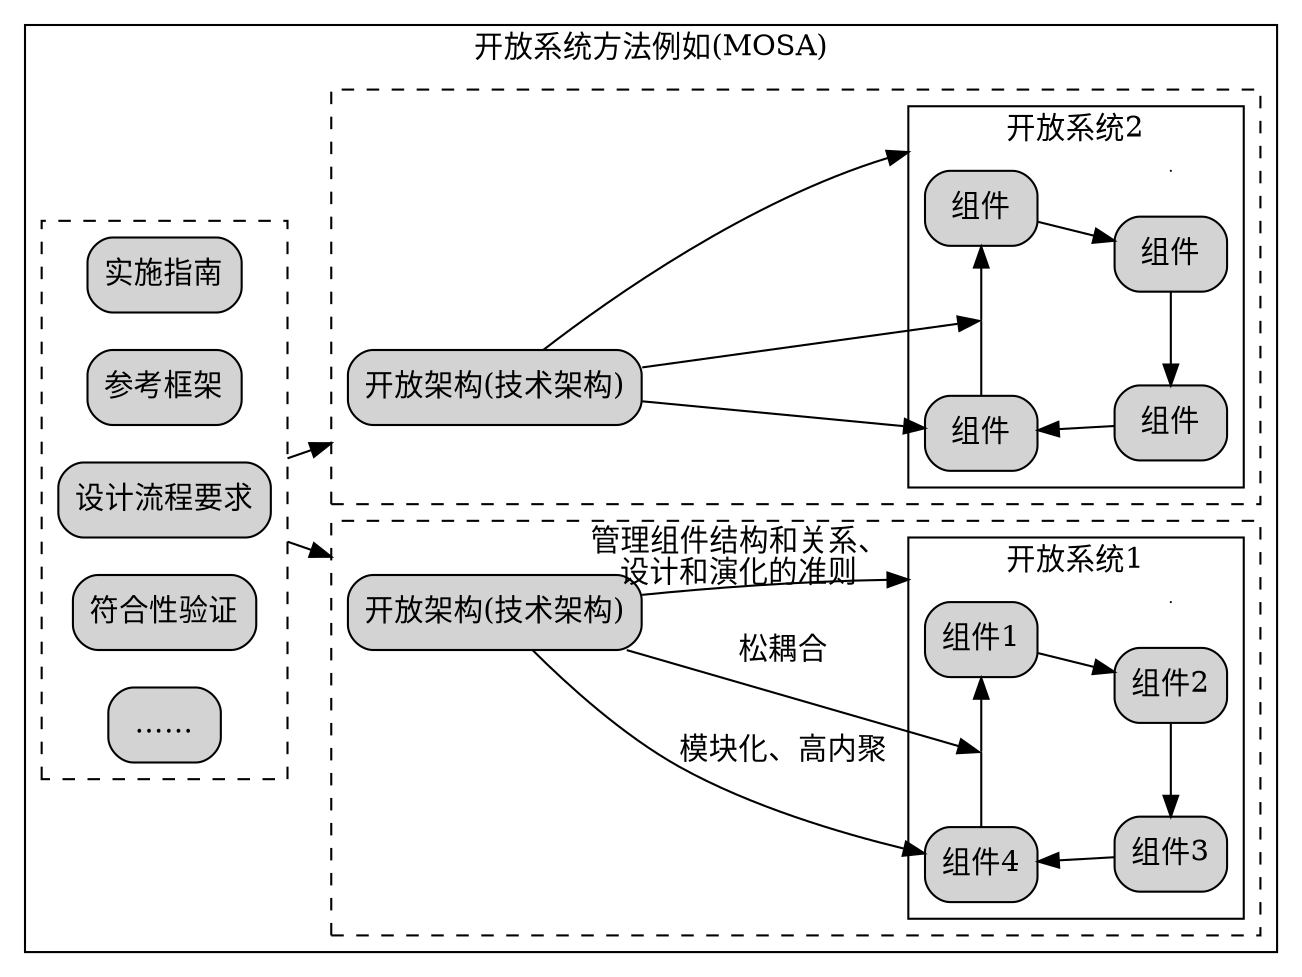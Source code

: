 digraph G {
  graph [rankdir=LR,compound=true];
  node [shape=box, style="rounded,filled"];

subgraph cluster_MOSA{
  label="开放系统方法例如(MOSA)"
	subgraph cluster_MOSAduyou{
	label=""
	style=dashed;
	shishizhidao[label="实施指南\n"]
	cankaokuangjia[label="参考框架\n"]
	shejiliucheng[label="设计流程要求\n"]
	fuhexingyanzheng[label="符合性验证\n"]
	shenluehao[label="……\n"]
}
  subgraph cluster1{
    label="";
	style = dashed;
    
    subgraph cluster_system1{
      label="开放系统1"
	style=solid
      node1[label="组件1"]
      node2[label="组件2"] 
      node3[label="组件3"]
      node4[label="组件4"]
      
      // 创建不可见节点
      invis_node1 [shape=point, width=0, height=0, label=""]
      invis_node_system1 [shape=point, width=0, height=0, label=""]
      
      // 重新连接节点，在node1和node2之间插入不可见节点
      node1 -> node2
      node2 -> node3
      node3 -> node4
      node4 -> invis_node1 [dir=none]  // dir=none 表示没有箭头
      invis_node1 -> node1
      
      {rank=same;node1;node4;invis_node1}
      {rank=same;node2;node3;invis_node_system1}
    }
  TA1[label="开放架构(技术架构)"]
  TA1->node4[label="模块化、高内聚"]
  TA1->invis_node1[label="松耦合"]
  TA1->invis_node_system1[labeldistance=5,labelangle=15,taillabel="管理组件结构和关系、\n设计和演化的准则",lhead="cluster_system1"]
}
  subgraph cluster2{
    label="";
	style = dashed;
    
    subgraph cluster_system2{
      label="开放系统2"
	style=solid
      node5[label="组件"]
      node6[label="组件"] 
      node7[label="组件"]
      node8[label="组件"]
      
      // 创建不可见节点
      invis_node2 [shape=point, width=0, height=0, label=""]
      invis_node_system2 [shape=point, width=0, height=0, label=""]
      
      // 重新连接节点，在node5和node6之间插入不可见节点
      node5 -> node6
      node6 -> node7
      node7 -> node8
      node8 -> invis_node2 [dir=none]  // dir=none 表示没有箭头
      invis_node2 -> node5
      
      {rank=same;node5;node8;invis_node2}
      {rank=same;node6;node7;invis_node_system2}
    }
  TA2[label="开放架构(技术架构)"]
  TA2->node8
  TA2->invis_node2
  TA2->invis_node_system2[lhead="cluster_system2"]
  }
}
	shejiliucheng->TA2[lhead="cluster2",ltail="cluster_MOSAduyou"]
	shejiliucheng->TA1[lhead="cluster1",ltail="cluster_MOSAduyou"]
}
